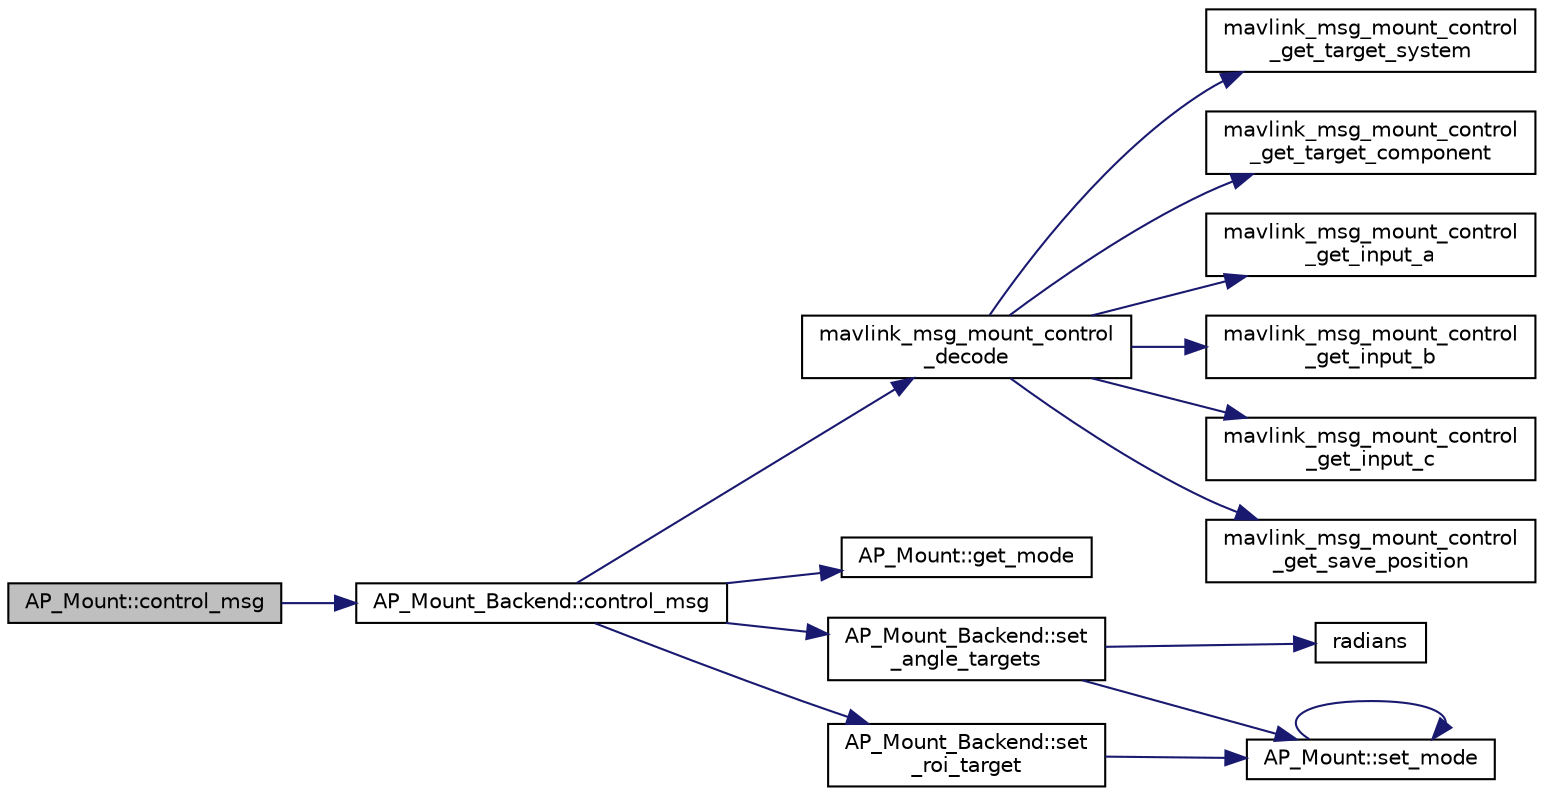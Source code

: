 digraph "AP_Mount::control_msg"
{
 // INTERACTIVE_SVG=YES
  edge [fontname="Helvetica",fontsize="10",labelfontname="Helvetica",labelfontsize="10"];
  node [fontname="Helvetica",fontsize="10",shape=record];
  rankdir="LR";
  Node1 [label="AP_Mount::control_msg",height=0.2,width=0.4,color="black", fillcolor="grey75", style="filled" fontcolor="black"];
  Node1 -> Node2 [color="midnightblue",fontsize="10",style="solid",fontname="Helvetica"];
  Node2 [label="AP_Mount_Backend::control_msg",height=0.2,width=0.4,color="black", fillcolor="white", style="filled",URL="$classAP__Mount__Backend.html#ae975fe1daaa9722be740772fcb20e0ff"];
  Node2 -> Node3 [color="midnightblue",fontsize="10",style="solid",fontname="Helvetica"];
  Node3 [label="mavlink_msg_mount_control\l_decode",height=0.2,width=0.4,color="black", fillcolor="white", style="filled",URL="$v0_89_2ardupilotmega_2mavlink__msg__mount__control_8h.html#a53005c020f2118b2deed37c232b79296",tooltip="Decode a mount_control message into a struct. "];
  Node3 -> Node4 [color="midnightblue",fontsize="10",style="solid",fontname="Helvetica"];
  Node4 [label="mavlink_msg_mount_control\l_get_target_system",height=0.2,width=0.4,color="black", fillcolor="white", style="filled",URL="$v0_89_2ardupilotmega_2mavlink__msg__mount__control_8h.html#afb792cb768907895646055da0e24d896",tooltip="Send a mount_control message. "];
  Node3 -> Node5 [color="midnightblue",fontsize="10",style="solid",fontname="Helvetica"];
  Node5 [label="mavlink_msg_mount_control\l_get_target_component",height=0.2,width=0.4,color="black", fillcolor="white", style="filled",URL="$v0_89_2ardupilotmega_2mavlink__msg__mount__control_8h.html#aa22df514cf73c03c10200f239738d6dc",tooltip="Get field target_component from mount_control message. "];
  Node3 -> Node6 [color="midnightblue",fontsize="10",style="solid",fontname="Helvetica"];
  Node6 [label="mavlink_msg_mount_control\l_get_input_a",height=0.2,width=0.4,color="black", fillcolor="white", style="filled",URL="$v0_89_2ardupilotmega_2mavlink__msg__mount__control_8h.html#a166a6ab225a399c276e255147c7790c5",tooltip="Get field input_a from mount_control message. "];
  Node3 -> Node7 [color="midnightblue",fontsize="10",style="solid",fontname="Helvetica"];
  Node7 [label="mavlink_msg_mount_control\l_get_input_b",height=0.2,width=0.4,color="black", fillcolor="white", style="filled",URL="$v0_89_2ardupilotmega_2mavlink__msg__mount__control_8h.html#aeac3ea77a2515ab079839f35ccfe81d7",tooltip="Get field input_b from mount_control message. "];
  Node3 -> Node8 [color="midnightblue",fontsize="10",style="solid",fontname="Helvetica"];
  Node8 [label="mavlink_msg_mount_control\l_get_input_c",height=0.2,width=0.4,color="black", fillcolor="white", style="filled",URL="$v0_89_2ardupilotmega_2mavlink__msg__mount__control_8h.html#aa7ad40e774b8df07779002abe45c2b4a",tooltip="Get field input_c from mount_control message. "];
  Node3 -> Node9 [color="midnightblue",fontsize="10",style="solid",fontname="Helvetica"];
  Node9 [label="mavlink_msg_mount_control\l_get_save_position",height=0.2,width=0.4,color="black", fillcolor="white", style="filled",URL="$v0_89_2ardupilotmega_2mavlink__msg__mount__control_8h.html#a30e895d45ba11ce8426d5d749859ce3d",tooltip="Get field save_position from mount_control message. "];
  Node2 -> Node10 [color="midnightblue",fontsize="10",style="solid",fontname="Helvetica"];
  Node10 [label="AP_Mount::get_mode",height=0.2,width=0.4,color="black", fillcolor="white", style="filled",URL="$classAP__Mount.html#a26ea3e1c86204271b6b90f1fb4f3ee92"];
  Node2 -> Node11 [color="midnightblue",fontsize="10",style="solid",fontname="Helvetica"];
  Node11 [label="AP_Mount_Backend::set\l_angle_targets",height=0.2,width=0.4,color="black", fillcolor="white", style="filled",URL="$classAP__Mount__Backend.html#aef242e856237c58d2cb6ae0cf0568017"];
  Node11 -> Node12 [color="midnightblue",fontsize="10",style="solid",fontname="Helvetica"];
  Node12 [label="radians",height=0.2,width=0.4,color="black", fillcolor="white", style="filled",URL="$AP__Math_8cpp.html#aa3adb05231060d239e5b91940e001f85"];
  Node11 -> Node13 [color="midnightblue",fontsize="10",style="solid",fontname="Helvetica"];
  Node13 [label="AP_Mount::set_mode",height=0.2,width=0.4,color="black", fillcolor="white", style="filled",URL="$classAP__Mount.html#a4510126670698c1b0b2d2066049ac28e"];
  Node13 -> Node13 [color="midnightblue",fontsize="10",style="solid",fontname="Helvetica"];
  Node2 -> Node14 [color="midnightblue",fontsize="10",style="solid",fontname="Helvetica"];
  Node14 [label="AP_Mount_Backend::set\l_roi_target",height=0.2,width=0.4,color="black", fillcolor="white", style="filled",URL="$classAP__Mount__Backend.html#a30fd52e4d6a08c6b314ad634b9c4e21a"];
  Node14 -> Node13 [color="midnightblue",fontsize="10",style="solid",fontname="Helvetica"];
}
